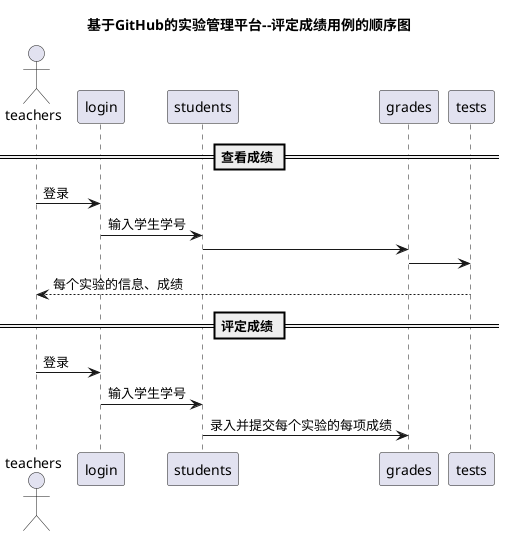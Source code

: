 @startuml
title 基于GitHub的实验管理平台--评定成绩用例的顺序图
actor teachers
== 查看成绩 ==
teachers -> login:登录
login -> students : 输入学生学号
students -> grades
grades -> tests
tests --> teachers:每个实验的信息、成绩
== 评定成绩 ==
teachers -> login:登录
login -> students : 输入学生学号
students -> grades : 录入并提交每个实验的每项成绩
@enduml